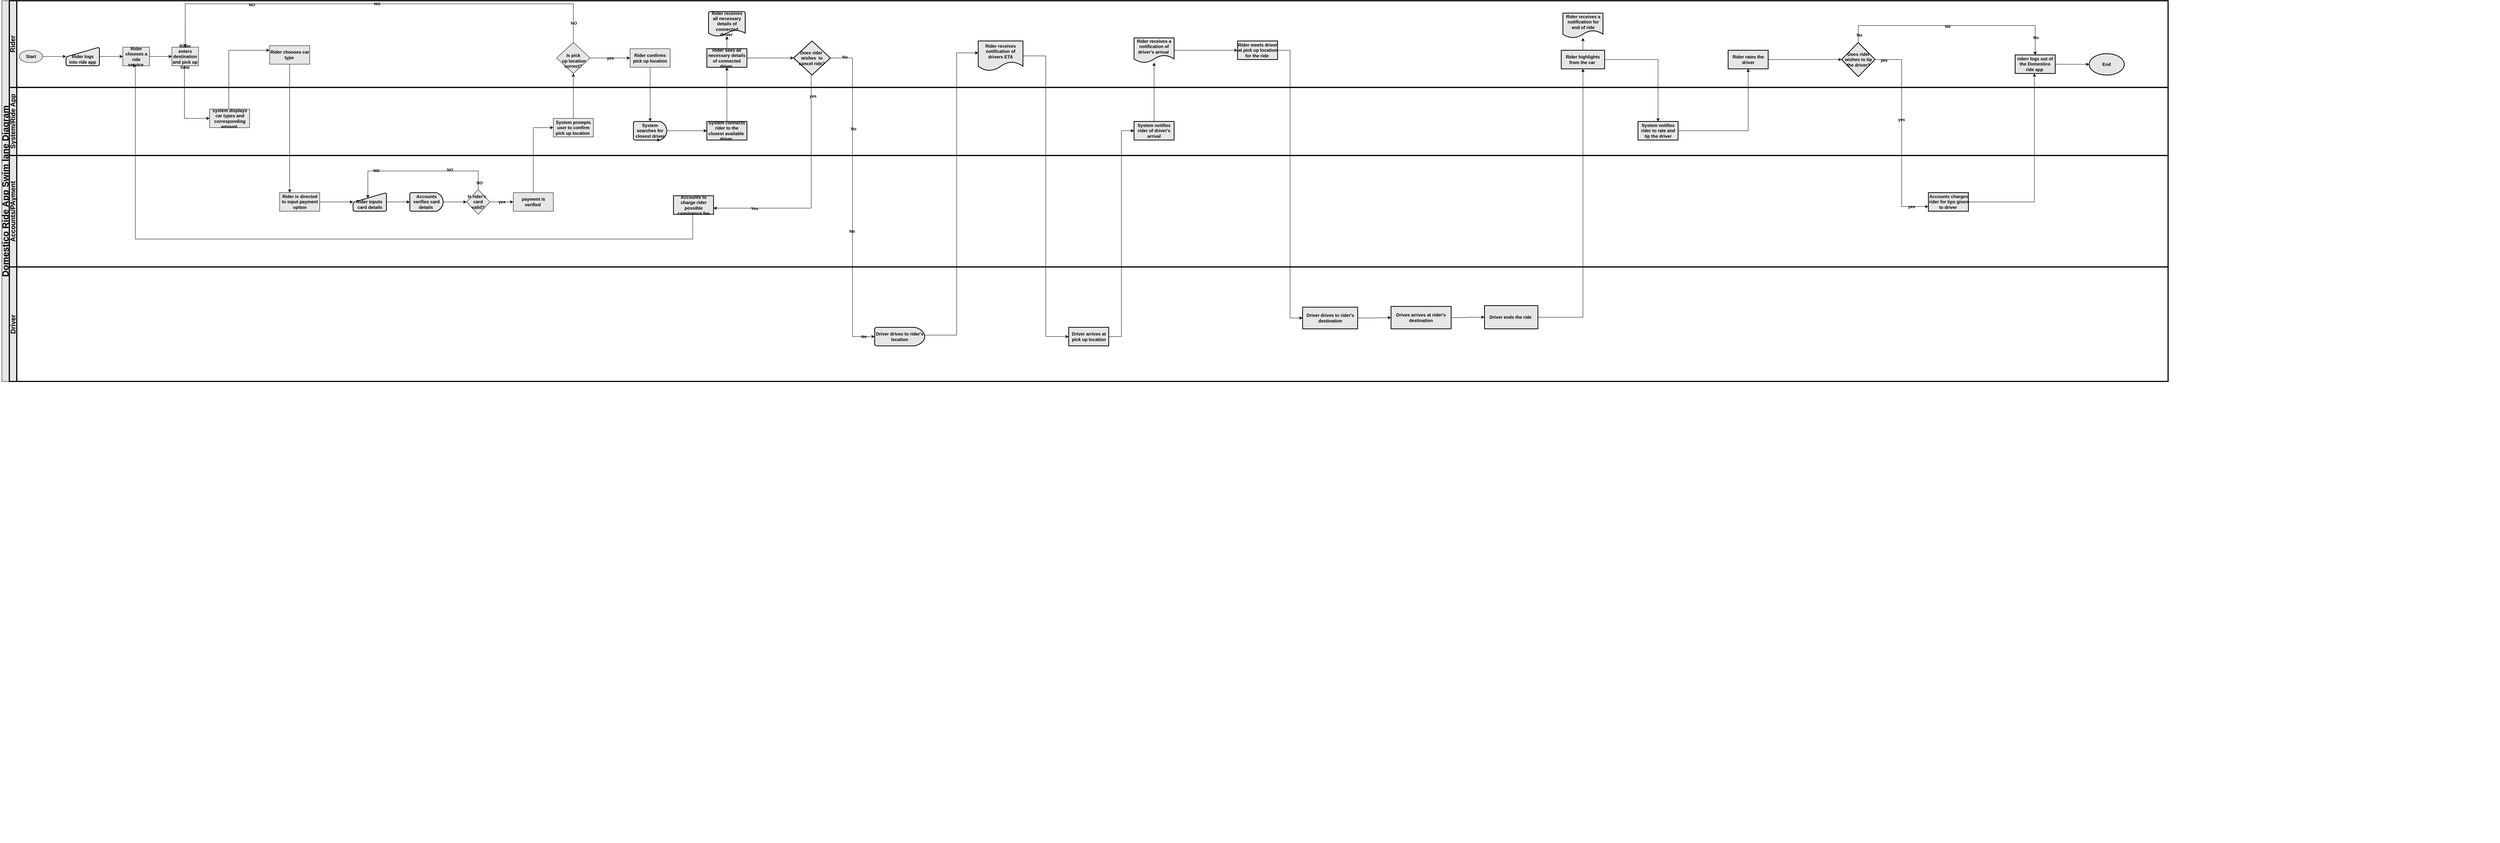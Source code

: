 <mxfile version="24.0.2" type="github">
  <diagram id="prtHgNgQTEPvFCAcTncT" name="Page-1">
    <mxGraphModel dx="1729" dy="818" grid="0" gridSize="10" guides="1" tooltips="1" connect="1" arrows="1" fold="1" page="1" pageScale="1" pageWidth="827" pageHeight="1169" math="0" shadow="0">
      <root>
        <mxCell id="0" />
        <mxCell id="1" parent="0" />
        <mxCell id="6m56osaJ4_20gBMwAn0N-262" value="" style="group" vertex="1" connectable="0" parent="1">
          <mxGeometry x="395" y="709" width="6705" height="2261" as="geometry" />
        </mxCell>
        <mxCell id="dNxyNK7c78bLwvsdeMH5-19" value="&lt;font style=&quot;font-size: 24px;&quot;&gt;Domestico Ride App Swim lane Diagram&lt;/font&gt;" style="swimlane;html=1;childLayout=stackLayout;resizeParent=1;resizeParentMax=0;horizontal=0;startSize=20;horizontalStack=0;points=[[0,0,0,0,0],[0,0.25,0,0,0],[0,0.5,0,0,0],[0,0.75,0,0,0],[0,1,0,0,0],[0.25,0,0,0,0],[0.25,1,0,0,0],[0.5,0,0,0,0],[0.5,1,0,0,0],[0.75,0,0,0,0],[0.75,1,0,0,0],[1,0,0,0,0],[1,0.25,0,0,0],[1,0.5,0,0,0],[1,0.75,0,0,0],[1,1,0,0,0]];fontStyle=1;strokeColor=#000000;fillColor=#E6E6E6;labelBorderColor=none;labelBackgroundColor=none;whiteSpace=wrap;" parent="6m56osaJ4_20gBMwAn0N-262" vertex="1">
          <mxGeometry width="5815" height="1022.438" as="geometry">
            <mxRectangle x="120" y="120" width="40" height="170" as="alternateBounds" />
          </mxGeometry>
        </mxCell>
        <mxCell id="dNxyNK7c78bLwvsdeMH5-20" value="&lt;font style=&quot;font-size: 18px;&quot;&gt;Rider&lt;/font&gt;" style="swimlane;html=1;startSize=20;horizontal=0;fontStyle=1;strokeColor=#000000;fillColor=#E6E6E6;labelBorderColor=none;labelBackgroundColor=none;whiteSpace=wrap;strokeWidth=3;" parent="dNxyNK7c78bLwvsdeMH5-19" vertex="1">
          <mxGeometry x="20" width="5795" height="232.75" as="geometry" />
        </mxCell>
        <mxCell id="6m56osaJ4_20gBMwAn0N-225" value="" style="edgeStyle=orthogonalEdgeStyle;rounded=0;orthogonalLoop=1;jettySize=auto;html=1;fontStyle=1;strokeColor=#000000;fillColor=#E6E6E6;labelBorderColor=none;labelBackgroundColor=none;" edge="1" parent="dNxyNK7c78bLwvsdeMH5-20" source="dNxyNK7c78bLwvsdeMH5-23" target="6m56osaJ4_20gBMwAn0N-48">
          <mxGeometry relative="1" as="geometry" />
        </mxCell>
        <mxCell id="dNxyNK7c78bLwvsdeMH5-23" value="Start" style="ellipse;html=1;fontStyle=1;strokeColor=#000000;fillColor=#E6E6E6;labelBorderColor=none;labelBackgroundColor=none;whiteSpace=wrap;" parent="dNxyNK7c78bLwvsdeMH5-20" vertex="1">
          <mxGeometry x="26.878" y="133" width="62.715" height="33.25" as="geometry" />
        </mxCell>
        <mxCell id="6m56osaJ4_20gBMwAn0N-226" value="" style="edgeStyle=orthogonalEdgeStyle;rounded=0;orthogonalLoop=1;jettySize=auto;html=1;fontStyle=1;strokeColor=#000000;fillColor=#E6E6E6;labelBorderColor=none;labelBackgroundColor=none;" edge="1" parent="dNxyNK7c78bLwvsdeMH5-20" source="6m56osaJ4_20gBMwAn0N-48" target="6m56osaJ4_20gBMwAn0N-56">
          <mxGeometry relative="1" as="geometry" />
        </mxCell>
        <mxCell id="6m56osaJ4_20gBMwAn0N-48" value="&lt;div&gt;&lt;br&gt;&lt;/div&gt;Rider&lt;span style=&quot;&quot;&gt;&amp;nbsp;&lt;/span&gt;&lt;span style=&quot;&quot;&gt;logs&lt;/span&gt;&lt;div&gt;&lt;div&gt;&lt;div&gt;into ride app&lt;/div&gt;&lt;/div&gt;&lt;/div&gt;" style="html=1;strokeWidth=2;shape=manualInput;rounded=1;size=26;arcSize=11;fontStyle=1;strokeColor=#000000;fillColor=#E6E6E6;labelBorderColor=none;labelBackgroundColor=none;whiteSpace=wrap;" vertex="1" parent="dNxyNK7c78bLwvsdeMH5-20">
          <mxGeometry x="152.307" y="124.688" width="89.592" height="49.875" as="geometry" />
        </mxCell>
        <mxCell id="6m56osaJ4_20gBMwAn0N-58" value="" style="edgeStyle=orthogonalEdgeStyle;rounded=0;orthogonalLoop=1;jettySize=auto;html=1;fontStyle=1;strokeColor=#000000;fillColor=#E6E6E6;labelBorderColor=none;labelBackgroundColor=none;" edge="1" parent="dNxyNK7c78bLwvsdeMH5-20" source="6m56osaJ4_20gBMwAn0N-56" target="6m56osaJ4_20gBMwAn0N-57">
          <mxGeometry relative="1" as="geometry" />
        </mxCell>
        <mxCell id="6m56osaJ4_20gBMwAn0N-56" value="Rider chooses a ride service&amp;nbsp;" style="rounded=0;html=1;fontStyle=1;strokeColor=#000000;fillColor=#E6E6E6;labelBorderColor=none;labelBackgroundColor=none;whiteSpace=wrap;" vertex="1" parent="dNxyNK7c78bLwvsdeMH5-20">
          <mxGeometry x="304.613" y="124.688" width="71.674" height="49.875" as="geometry" />
        </mxCell>
        <mxCell id="6m56osaJ4_20gBMwAn0N-57" value="Rider enters destination and pick up time" style="rounded=0;html=1;fontStyle=1;strokeColor=#000000;fillColor=#E6E6E6;labelBorderColor=none;labelBackgroundColor=none;whiteSpace=wrap;" vertex="1" parent="dNxyNK7c78bLwvsdeMH5-20">
          <mxGeometry x="436.314" y="124.688" width="71.674" height="49.875" as="geometry" />
        </mxCell>
        <mxCell id="6m56osaJ4_20gBMwAn0N-64" value="Rider chooses car type&amp;nbsp;" style="html=1;rounded=0;fontStyle=1;strokeColor=#000000;fillColor=#E6E6E6;labelBorderColor=none;labelBackgroundColor=none;whiteSpace=wrap;" vertex="1" parent="dNxyNK7c78bLwvsdeMH5-20">
          <mxGeometry x="698.819" y="120.531" width="107.511" height="49.875" as="geometry" />
        </mxCell>
        <mxCell id="6m56osaJ4_20gBMwAn0N-92" value="Rider confirms pick up location" style="html=1;rounded=0;fontStyle=1;strokeColor=#000000;fillColor=#E6E6E6;labelBorderColor=none;labelBackgroundColor=none;whiteSpace=wrap;" vertex="1" parent="dNxyNK7c78bLwvsdeMH5-20">
          <mxGeometry x="1666.414" y="128.844" width="107.511" height="49.875" as="geometry" />
        </mxCell>
        <mxCell id="6m56osaJ4_20gBMwAn0N-90" value="&lt;div&gt;&lt;br&gt;&lt;/div&gt;Is pick&lt;div&gt;&amp;nbsp;up location correct?&lt;/div&gt;" style="rhombus;html=1;rounded=0;fontStyle=1;strokeColor=#000000;fillColor=#E6E6E6;labelBorderColor=none;labelBackgroundColor=none;whiteSpace=wrap;" vertex="1" parent="dNxyNK7c78bLwvsdeMH5-20">
          <mxGeometry x="1469.311" y="112.219" width="89.592" height="83.125" as="geometry" />
        </mxCell>
        <mxCell id="6m56osaJ4_20gBMwAn0N-94" value="NO" style="edgeStyle=orthogonalEdgeStyle;rounded=0;orthogonalLoop=1;jettySize=auto;html=1;entryX=0.5;entryY=0;entryDx=0;entryDy=0;fontStyle=1;strokeColor=#000000;fillColor=#E6E6E6;labelBorderColor=none;labelBackgroundColor=none;" edge="1" parent="dNxyNK7c78bLwvsdeMH5-20" source="6m56osaJ4_20gBMwAn0N-90" target="6m56osaJ4_20gBMwAn0N-57">
          <mxGeometry relative="1" as="geometry">
            <Array as="points">
              <mxPoint x="1442.434" y="8.312" />
              <mxPoint x="439.002" y="8.312" />
            </Array>
          </mxGeometry>
        </mxCell>
        <mxCell id="6m56osaJ4_20gBMwAn0N-95" value="NO" style="edgeLabel;html=1;align=center;verticalAlign=middle;resizable=0;points=[];fontStyle=1;strokeColor=#000000;fillColor=#E6E6E6;labelBorderColor=none;labelBackgroundColor=none;" vertex="1" connectable="0" parent="6m56osaJ4_20gBMwAn0N-94">
          <mxGeometry x="0.531" y="2" relative="1" as="geometry">
            <mxPoint x="-1" as="offset" />
          </mxGeometry>
        </mxCell>
        <mxCell id="6m56osaJ4_20gBMwAn0N-96" value="NO" style="edgeLabel;html=1;align=center;verticalAlign=middle;resizable=0;points=[];fontStyle=1;strokeColor=#000000;fillColor=#E6E6E6;labelBorderColor=none;labelBackgroundColor=none;" vertex="1" connectable="0" parent="6m56osaJ4_20gBMwAn0N-94">
          <mxGeometry x="-0.916" y="-1" relative="1" as="geometry">
            <mxPoint y="1" as="offset" />
          </mxGeometry>
        </mxCell>
        <mxCell id="6m56osaJ4_20gBMwAn0N-93" value="yes" style="edgeStyle=orthogonalEdgeStyle;rounded=0;orthogonalLoop=1;jettySize=auto;html=1;fontStyle=1;strokeColor=#000000;fillColor=#E6E6E6;labelBorderColor=none;labelBackgroundColor=none;" edge="1" parent="dNxyNK7c78bLwvsdeMH5-20" source="6m56osaJ4_20gBMwAn0N-90" target="6m56osaJ4_20gBMwAn0N-92">
          <mxGeometry relative="1" as="geometry" />
        </mxCell>
        <mxCell id="6m56osaJ4_20gBMwAn0N-149" value="" style="edgeStyle=orthogonalEdgeStyle;rounded=0;orthogonalLoop=1;jettySize=auto;html=1;fontStyle=1;strokeColor=#000000;fillColor=#E6E6E6;labelBorderColor=none;labelBackgroundColor=none;" edge="1" parent="dNxyNK7c78bLwvsdeMH5-20" source="6m56osaJ4_20gBMwAn0N-104" target="6m56osaJ4_20gBMwAn0N-148">
          <mxGeometry relative="1" as="geometry" />
        </mxCell>
        <mxCell id="6m56osaJ4_20gBMwAn0N-104" value="Rider sees all necessary details of connected driver&amp;nbsp;" style="html=1;strokeWidth=2;fontStyle=1;strokeColor=#000000;fillColor=#E6E6E6;labelBorderColor=none;labelBackgroundColor=none;whiteSpace=wrap;" vertex="1" parent="dNxyNK7c78bLwvsdeMH5-20">
          <mxGeometry x="1872.476" y="128.844" width="107.511" height="49.875" as="geometry" />
        </mxCell>
        <mxCell id="6m56osaJ4_20gBMwAn0N-143" value="" style="edgeStyle=orthogonalEdgeStyle;rounded=0;orthogonalLoop=1;jettySize=auto;html=1;fontStyle=1;strokeColor=#000000;fillColor=#E6E6E6;labelBorderColor=none;labelBackgroundColor=none;" edge="1" parent="dNxyNK7c78bLwvsdeMH5-20" source="6m56osaJ4_20gBMwAn0N-140" target="6m56osaJ4_20gBMwAn0N-142">
          <mxGeometry relative="1" as="geometry" />
        </mxCell>
        <mxCell id="6m56osaJ4_20gBMwAn0N-140" value="Rider receives a notification of driver&#39;s arrival&amp;nbsp;" style="shape=document;html=1;boundedLbl=1;strokeWidth=2;fontStyle=1;strokeColor=#000000;fillColor=#E6E6E6;labelBorderColor=none;labelBackgroundColor=none;whiteSpace=wrap;" vertex="1" parent="dNxyNK7c78bLwvsdeMH5-20">
          <mxGeometry x="3019.255" y="99.75" width="107.511" height="66.5" as="geometry" />
        </mxCell>
        <mxCell id="6m56osaJ4_20gBMwAn0N-142" value="Rider meets driver at pick up location for the ride&amp;nbsp;" style="html=1;strokeWidth=2;fontStyle=1;strokeColor=#000000;fillColor=#E6E6E6;labelBorderColor=none;labelBackgroundColor=none;whiteSpace=wrap;" vertex="1" parent="dNxyNK7c78bLwvsdeMH5-20">
          <mxGeometry x="3296.991" y="108.062" width="107.511" height="49.875" as="geometry" />
        </mxCell>
        <mxCell id="6m56osaJ4_20gBMwAn0N-148" value="Does rider&amp;nbsp;&lt;div&gt;wishes&amp;nbsp; to cancel ride?&lt;/div&gt;" style="rhombus;html=1;strokeWidth=2;fontStyle=1;strokeColor=#000000;fillColor=#E6E6E6;labelBorderColor=none;labelBackgroundColor=none;whiteSpace=wrap;" vertex="1" parent="dNxyNK7c78bLwvsdeMH5-20">
          <mxGeometry x="2105.415" y="108.062" width="98.551" height="91.438" as="geometry" />
        </mxCell>
        <mxCell id="6m56osaJ4_20gBMwAn0N-175" value="Rider highlights from the car&amp;nbsp;" style="html=1;strokeWidth=2;fontStyle=1;strokeColor=#000000;fillColor=#E6E6E6;labelBorderColor=none;labelBackgroundColor=none;whiteSpace=wrap;" vertex="1" parent="dNxyNK7c78bLwvsdeMH5-20">
          <mxGeometry x="4166.035" y="133" width="116.47" height="49.875" as="geometry" />
        </mxCell>
        <mxCell id="6m56osaJ4_20gBMwAn0N-186" value="" style="edgeStyle=orthogonalEdgeStyle;rounded=0;orthogonalLoop=1;jettySize=auto;html=1;fontStyle=1;strokeColor=#000000;fillColor=#E6E6E6;labelBorderColor=none;labelBackgroundColor=none;" edge="1" parent="dNxyNK7c78bLwvsdeMH5-20" source="6m56osaJ4_20gBMwAn0N-183" target="6m56osaJ4_20gBMwAn0N-185">
          <mxGeometry relative="1" as="geometry" />
        </mxCell>
        <mxCell id="6m56osaJ4_20gBMwAn0N-183" value="riderr logs out of the Domestico ride app&amp;nbsp;" style="html=1;strokeWidth=2;fontStyle=1;strokeColor=#000000;fillColor=#E6E6E6;labelBorderColor=none;labelBackgroundColor=none;whiteSpace=wrap;" vertex="1" parent="dNxyNK7c78bLwvsdeMH5-20">
          <mxGeometry x="5384.488" y="145.469" width="107.511" height="49.875" as="geometry" />
        </mxCell>
        <mxCell id="6m56osaJ4_20gBMwAn0N-185" value="End" style="ellipse;html=1;strokeWidth=2;fontStyle=1;strokeColor=#000000;fillColor=#E6E6E6;labelBorderColor=none;labelBackgroundColor=none;whiteSpace=wrap;" vertex="1" parent="dNxyNK7c78bLwvsdeMH5-20">
          <mxGeometry x="5583.23" y="142.14" width="94.243" height="57.36" as="geometry" />
        </mxCell>
        <mxCell id="6m56osaJ4_20gBMwAn0N-258" style="edgeStyle=orthogonalEdgeStyle;rounded=0;orthogonalLoop=1;jettySize=auto;html=1;entryX=0.5;entryY=0;entryDx=0;entryDy=0;fontStyle=1;strokeColor=#000000;fillColor=#E6E6E6;labelBorderColor=none;labelBackgroundColor=none;" edge="1" parent="dNxyNK7c78bLwvsdeMH5-20" source="6m56osaJ4_20gBMwAn0N-206" target="6m56osaJ4_20gBMwAn0N-183">
          <mxGeometry relative="1" as="geometry">
            <Array as="points">
              <mxPoint x="4963.405" y="66.5" />
              <mxPoint x="5438.243" y="66.5" />
            </Array>
          </mxGeometry>
        </mxCell>
        <mxCell id="6m56osaJ4_20gBMwAn0N-259" value="No" style="edgeLabel;html=1;align=center;verticalAlign=middle;resizable=0;points=[];fontStyle=1;strokeColor=#000000;fillColor=#E6E6E6;labelBorderColor=none;labelBackgroundColor=none;" vertex="1" connectable="0" parent="6m56osaJ4_20gBMwAn0N-258">
          <mxGeometry x="-0.048" y="-2" relative="1" as="geometry">
            <mxPoint as="offset" />
          </mxGeometry>
        </mxCell>
        <mxCell id="6m56osaJ4_20gBMwAn0N-260" value="No" style="edgeLabel;html=1;align=center;verticalAlign=middle;resizable=0;points=[];fontStyle=1;strokeColor=#000000;fillColor=#E6E6E6;labelBorderColor=none;labelBackgroundColor=none;" vertex="1" connectable="0" parent="6m56osaJ4_20gBMwAn0N-258">
          <mxGeometry x="-0.931" y="-2" relative="1" as="geometry">
            <mxPoint as="offset" />
          </mxGeometry>
        </mxCell>
        <mxCell id="6m56osaJ4_20gBMwAn0N-261" value="No" style="edgeLabel;html=1;align=center;verticalAlign=middle;resizable=0;points=[];fontStyle=1;strokeColor=#000000;fillColor=#E6E6E6;labelBorderColor=none;labelBackgroundColor=none;" vertex="1" connectable="0" parent="6m56osaJ4_20gBMwAn0N-258">
          <mxGeometry x="0.843" y="2" relative="1" as="geometry">
            <mxPoint as="offset" />
          </mxGeometry>
        </mxCell>
        <mxCell id="6m56osaJ4_20gBMwAn0N-206" value="Does rider&lt;div&gt;wishes to tip the driver?&lt;/div&gt;" style="rhombus;html=1;strokeWidth=2;fontStyle=1;strokeColor=#000000;fillColor=#E6E6E6;labelBorderColor=none;labelBackgroundColor=none;whiteSpace=wrap;" vertex="1" parent="dNxyNK7c78bLwvsdeMH5-20">
          <mxGeometry x="4918.609" y="112.219" width="89.592" height="91.438" as="geometry" />
        </mxCell>
        <mxCell id="6m56osaJ4_20gBMwAn0N-223" style="edgeStyle=orthogonalEdgeStyle;rounded=0;orthogonalLoop=1;jettySize=auto;html=1;exitX=1;exitY=0.5;exitDx=0;exitDy=0;entryX=0;entryY=0.5;entryDx=0;entryDy=0;fontStyle=1;strokeColor=#000000;fillColor=#E6E6E6;labelBorderColor=none;labelBackgroundColor=none;" edge="1" parent="dNxyNK7c78bLwvsdeMH5-20" source="6m56osaJ4_20gBMwAn0N-221" target="6m56osaJ4_20gBMwAn0N-206">
          <mxGeometry relative="1" as="geometry" />
        </mxCell>
        <mxCell id="6m56osaJ4_20gBMwAn0N-221" value="Rider rates the driver" style="html=1;strokeWidth=2;fontStyle=1;strokeColor=#000000;fillColor=#E6E6E6;labelBorderColor=none;labelBackgroundColor=none;whiteSpace=wrap;" vertex="1" parent="dNxyNK7c78bLwvsdeMH5-20">
          <mxGeometry x="4613.996" y="133" width="107.511" height="49.875" as="geometry" />
        </mxCell>
        <mxCell id="6m56osaJ4_20gBMwAn0N-101" value="Rider receives all necessary details of connected driver&amp;nbsp;" style="strokeWidth=2;html=1;shape=mxgraph.flowchart.document2;size=0.25;fontStyle=1;strokeColor=#000000;fillColor=#E6E6E6;labelBorderColor=none;labelBackgroundColor=none;whiteSpace=wrap;" vertex="1" parent="dNxyNK7c78bLwvsdeMH5-20">
          <mxGeometry x="1876.955" y="29.003" width="98.551" height="66.5" as="geometry" />
        </mxCell>
        <mxCell id="6m56osaJ4_20gBMwAn0N-106" value="" style="edgeStyle=orthogonalEdgeStyle;rounded=0;orthogonalLoop=1;jettySize=auto;html=1;fontStyle=1;strokeColor=#000000;fillColor=#E6E6E6;labelBorderColor=none;labelBackgroundColor=none;" edge="1" parent="dNxyNK7c78bLwvsdeMH5-20" source="6m56osaJ4_20gBMwAn0N-104" target="6m56osaJ4_20gBMwAn0N-101">
          <mxGeometry relative="1" as="geometry" />
        </mxCell>
        <mxCell id="6m56osaJ4_20gBMwAn0N-177" value="Rider receives a notification for end of ride" style="shape=document;html=1;boundedLbl=1;strokeWidth=2;fontStyle=1;strokeColor=#000000;fillColor=#E6E6E6;labelBorderColor=none;labelBackgroundColor=none;whiteSpace=wrap;" vertex="1" parent="dNxyNK7c78bLwvsdeMH5-20">
          <mxGeometry x="4170.511" y="33.252" width="107.511" height="66.5" as="geometry" />
        </mxCell>
        <mxCell id="6m56osaJ4_20gBMwAn0N-178" value="" style="edgeStyle=orthogonalEdgeStyle;rounded=0;orthogonalLoop=1;jettySize=auto;html=1;fontStyle=1;strokeColor=#000000;fillColor=#E6E6E6;labelBorderColor=none;labelBackgroundColor=none;" edge="1" parent="dNxyNK7c78bLwvsdeMH5-20" source="6m56osaJ4_20gBMwAn0N-175" target="6m56osaJ4_20gBMwAn0N-177">
          <mxGeometry relative="1" as="geometry" />
        </mxCell>
        <mxCell id="6m56osaJ4_20gBMwAn0N-268" value="Rider receives notification of drivers ETA" style="shape=document;whiteSpace=wrap;html=1;boundedLbl=1;fillColor=#E6E6E6;strokeColor=#000000;strokeWidth=2;fontStyle=1;labelBorderColor=none;labelBackgroundColor=none;" vertex="1" parent="dNxyNK7c78bLwvsdeMH5-20">
          <mxGeometry x="2600.997" y="108.06" width="120" height="80" as="geometry" />
        </mxCell>
        <mxCell id="dNxyNK7c78bLwvsdeMH5-21" value="&lt;font style=&quot;font-size: 18px;&quot;&gt;System/Ride App&lt;/font&gt;" style="swimlane;html=1;startSize=20;horizontal=0;fontStyle=1;strokeColor=#000000;fillColor=#E6E6E6;labelBorderColor=none;labelBackgroundColor=none;whiteSpace=wrap;strokeWidth=3;" parent="dNxyNK7c78bLwvsdeMH5-19" vertex="1">
          <mxGeometry x="20" y="232.75" width="5795" height="182.875" as="geometry" />
        </mxCell>
        <mxCell id="6m56osaJ4_20gBMwAn0N-60" value="system displays car types and corresponding amount&amp;nbsp;" style="html=1;rounded=0;fontStyle=1;strokeColor=#000000;fillColor=#E6E6E6;labelBorderColor=none;labelBackgroundColor=none;whiteSpace=wrap;" vertex="1" parent="dNxyNK7c78bLwvsdeMH5-21">
          <mxGeometry x="537.553" y="58.188" width="107.511" height="49.875" as="geometry" />
        </mxCell>
        <mxCell id="6m56osaJ4_20gBMwAn0N-88" value="System prompts user to confirm pick up location&amp;nbsp;" style="html=1;rounded=0;fontStyle=1;strokeColor=#000000;fillColor=#E6E6E6;labelBorderColor=none;labelBackgroundColor=none;whiteSpace=wrap;" vertex="1" parent="dNxyNK7c78bLwvsdeMH5-21">
          <mxGeometry x="1460.352" y="83.125" width="107.511" height="49.875" as="geometry" />
        </mxCell>
        <mxCell id="6m56osaJ4_20gBMwAn0N-100" value="" style="edgeStyle=orthogonalEdgeStyle;rounded=0;orthogonalLoop=1;jettySize=auto;html=1;fontStyle=1;strokeColor=#000000;fillColor=#E6E6E6;labelBorderColor=none;labelBackgroundColor=none;" edge="1" parent="dNxyNK7c78bLwvsdeMH5-21" source="6m56osaJ4_20gBMwAn0N-97" target="6m56osaJ4_20gBMwAn0N-99">
          <mxGeometry relative="1" as="geometry" />
        </mxCell>
        <mxCell id="6m56osaJ4_20gBMwAn0N-97" value="System searches for closest driver" style="strokeWidth=2;html=1;shape=mxgraph.flowchart.delay;fontStyle=1;strokeColor=#000000;fillColor=#E6E6E6;labelBorderColor=none;labelBackgroundColor=none;whiteSpace=wrap;" vertex="1" parent="dNxyNK7c78bLwvsdeMH5-21">
          <mxGeometry x="1675.373" y="91.438" width="89.592" height="49.875" as="geometry" />
        </mxCell>
        <mxCell id="6m56osaJ4_20gBMwAn0N-99" value="System connects rider to the closest available&amp;nbsp; driver&amp;nbsp;" style="html=1;strokeWidth=2;fontStyle=1;strokeColor=#000000;fillColor=#E6E6E6;labelBorderColor=none;labelBackgroundColor=none;whiteSpace=wrap;" vertex="1" parent="dNxyNK7c78bLwvsdeMH5-21">
          <mxGeometry x="1872.476" y="91.438" width="107.511" height="49.875" as="geometry" />
        </mxCell>
        <mxCell id="6m56osaJ4_20gBMwAn0N-138" value="System notifies rider of driver&#39;s arrival" style="html=1;strokeWidth=2;fontStyle=1;strokeColor=#000000;fillColor=#E6E6E6;labelBorderColor=none;labelBackgroundColor=none;whiteSpace=wrap;" vertex="1" parent="dNxyNK7c78bLwvsdeMH5-21">
          <mxGeometry x="3019.255" y="91.438" width="107.511" height="49.875" as="geometry" />
        </mxCell>
        <mxCell id="6m56osaJ4_20gBMwAn0N-153" style="edgeStyle=orthogonalEdgeStyle;rounded=0;orthogonalLoop=1;jettySize=auto;html=1;exitX=0.5;exitY=1;exitDx=0;exitDy=0;exitPerimeter=0;entryX=0.81;entryY=1;entryDx=0;entryDy=0;entryPerimeter=0;fontStyle=1;strokeColor=#000000;fillColor=#E6E6E6;labelBorderColor=none;labelBackgroundColor=none;" edge="1" parent="dNxyNK7c78bLwvsdeMH5-21" source="6m56osaJ4_20gBMwAn0N-97" target="6m56osaJ4_20gBMwAn0N-97">
          <mxGeometry relative="1" as="geometry" />
        </mxCell>
        <mxCell id="6m56osaJ4_20gBMwAn0N-179" value="System notifies rider to rate and tip the driver" style="html=1;strokeWidth=2;fontStyle=1;strokeColor=#000000;fillColor=#E6E6E6;labelBorderColor=none;labelBackgroundColor=none;whiteSpace=wrap;" vertex="1" parent="dNxyNK7c78bLwvsdeMH5-21">
          <mxGeometry x="4372.097" y="91.438" width="107.511" height="49.875" as="geometry" />
        </mxCell>
        <mxCell id="dNxyNK7c78bLwvsdeMH5-22" value="&lt;font style=&quot;font-size: 18px;&quot;&gt;Accounts/PAyment&lt;/font&gt;" style="swimlane;html=1;startSize=20;horizontal=0;fontStyle=1;strokeColor=#000000;fillColor=#E6E6E6;labelBorderColor=none;labelBackgroundColor=none;whiteSpace=wrap;strokeWidth=3;perimeterSpacing=0;swimlaneFillColor=none;" parent="dNxyNK7c78bLwvsdeMH5-19" vertex="1">
          <mxGeometry x="20" y="415.625" width="5795" height="299.25" as="geometry" />
        </mxCell>
        <mxCell id="6m56osaJ4_20gBMwAn0N-79" value="" style="edgeStyle=orthogonalEdgeStyle;rounded=0;orthogonalLoop=1;jettySize=auto;html=1;fontStyle=1;strokeColor=#000000;fillColor=#E6E6E6;labelBorderColor=none;labelBackgroundColor=none;" edge="1" parent="dNxyNK7c78bLwvsdeMH5-22" source="6m56osaJ4_20gBMwAn0N-68" target="6m56osaJ4_20gBMwAn0N-78">
          <mxGeometry relative="1" as="geometry" />
        </mxCell>
        <mxCell id="6m56osaJ4_20gBMwAn0N-68" value="Rider is directed to input payment option" style="html=1;rounded=0;fontStyle=1;strokeColor=#000000;fillColor=#E6E6E6;labelBorderColor=none;labelBackgroundColor=none;whiteSpace=wrap;" vertex="1" parent="dNxyNK7c78bLwvsdeMH5-22">
          <mxGeometry x="725.696" y="99.75" width="107.511" height="49.875" as="geometry" />
        </mxCell>
        <mxCell id="6m56osaJ4_20gBMwAn0N-76" value="yes" style="edgeStyle=orthogonalEdgeStyle;rounded=0;orthogonalLoop=1;jettySize=auto;html=1;fontStyle=1;strokeColor=#000000;fillColor=#E6E6E6;labelBorderColor=none;labelBackgroundColor=none;" edge="1" parent="dNxyNK7c78bLwvsdeMH5-22" source="6m56osaJ4_20gBMwAn0N-73" target="6m56osaJ4_20gBMwAn0N-75">
          <mxGeometry relative="1" as="geometry" />
        </mxCell>
        <mxCell id="6m56osaJ4_20gBMwAn0N-73" value="Is rider&#39;s&amp;nbsp;&amp;nbsp;&lt;div&gt;card valid?&lt;/div&gt;" style="rhombus;html=1;rounded=0;fontStyle=1;strokeColor=#000000;fillColor=#E6E6E6;labelBorderColor=none;labelBackgroundColor=none;whiteSpace=wrap;" vertex="1" parent="dNxyNK7c78bLwvsdeMH5-22">
          <mxGeometry x="1227.412" y="91.438" width="62.715" height="66.5" as="geometry" />
        </mxCell>
        <mxCell id="6m56osaJ4_20gBMwAn0N-75" value="payment is verified&amp;nbsp;" style="html=1;rounded=0;fontStyle=1;strokeColor=#000000;fillColor=#E6E6E6;labelBorderColor=none;labelBackgroundColor=none;whiteSpace=wrap;" vertex="1" parent="dNxyNK7c78bLwvsdeMH5-22">
          <mxGeometry x="1352.841" y="99.75" width="107.511" height="49.875" as="geometry" />
        </mxCell>
        <mxCell id="6m56osaJ4_20gBMwAn0N-84" value="" style="edgeStyle=orthogonalEdgeStyle;rounded=0;orthogonalLoop=1;jettySize=auto;html=1;fontStyle=1;strokeColor=#000000;fillColor=#E6E6E6;labelBorderColor=none;labelBackgroundColor=none;" edge="1" parent="dNxyNK7c78bLwvsdeMH5-22" source="6m56osaJ4_20gBMwAn0N-78" target="6m56osaJ4_20gBMwAn0N-77">
          <mxGeometry relative="1" as="geometry" />
        </mxCell>
        <mxCell id="6m56osaJ4_20gBMwAn0N-78" value="&lt;div&gt;&lt;br&gt;&lt;/div&gt;Rider&amp;nbsp;&lt;span style=&quot;&quot;&gt;i&lt;/span&gt;&lt;span style=&quot;&quot;&gt;nputs&amp;nbsp;&lt;/span&gt;&lt;div&gt;&lt;span style=&quot;&quot;&gt;card&amp;nbsp;&lt;/span&gt;&lt;span style=&quot;&quot;&gt;details&lt;/span&gt;&lt;/div&gt;" style="html=1;strokeWidth=2;shape=manualInput;rounded=1;size=26;arcSize=11;fontStyle=1;strokeColor=#000000;fillColor=#E6E6E6;labelBorderColor=none;labelBackgroundColor=none;whiteSpace=wrap;" vertex="1" parent="dNxyNK7c78bLwvsdeMH5-22">
          <mxGeometry x="922.799" y="99.75" width="89.592" height="49.875" as="geometry" />
        </mxCell>
        <mxCell id="6m56osaJ4_20gBMwAn0N-86" value="" style="edgeStyle=orthogonalEdgeStyle;rounded=0;orthogonalLoop=1;jettySize=auto;html=1;fontStyle=1;strokeColor=#000000;fillColor=#E6E6E6;labelBorderColor=none;labelBackgroundColor=none;" edge="1" parent="dNxyNK7c78bLwvsdeMH5-22" source="6m56osaJ4_20gBMwAn0N-77" target="6m56osaJ4_20gBMwAn0N-73">
          <mxGeometry relative="1" as="geometry" />
        </mxCell>
        <mxCell id="6m56osaJ4_20gBMwAn0N-77" value="Accounts verifies card details&amp;nbsp;" style="strokeWidth=2;html=1;shape=mxgraph.flowchart.delay;fontStyle=1;strokeColor=#000000;fillColor=#E6E6E6;labelBorderColor=none;labelBackgroundColor=none;whiteSpace=wrap;" vertex="1" parent="dNxyNK7c78bLwvsdeMH5-22">
          <mxGeometry x="1075.106" y="99.75" width="89.592" height="49.875" as="geometry" />
        </mxCell>
        <mxCell id="6m56osaJ4_20gBMwAn0N-155" value="Accounts to charge rider possible convivence fee" style="html=1;strokeWidth=2;fontStyle=1;strokeColor=#000000;fillColor=#E6E6E6;labelBorderColor=none;labelBackgroundColor=none;whiteSpace=wrap;" vertex="1" parent="dNxyNK7c78bLwvsdeMH5-22">
          <mxGeometry x="1782.884" y="108.062" width="107.511" height="49.875" as="geometry" />
        </mxCell>
        <mxCell id="6m56osaJ4_20gBMwAn0N-181" value="Accounts charges rider for tips given to driver&amp;nbsp;" style="html=1;strokeWidth=2;fontStyle=1;strokeColor=#000000;fillColor=#E6E6E6;labelBorderColor=none;labelBackgroundColor=none;whiteSpace=wrap;" vertex="1" parent="dNxyNK7c78bLwvsdeMH5-22">
          <mxGeometry x="5151.548" y="99.75" width="107.511" height="49.875" as="geometry" />
        </mxCell>
        <mxCell id="6m56osaJ4_20gBMwAn0N-227" style="edgeStyle=orthogonalEdgeStyle;rounded=0;orthogonalLoop=1;jettySize=auto;html=1;entryX=0.443;entryY=0.298;entryDx=0;entryDy=0;entryPerimeter=0;fontStyle=1;strokeColor=#000000;fillColor=#E6E6E6;labelBorderColor=none;labelBackgroundColor=none;" edge="1" parent="dNxyNK7c78bLwvsdeMH5-22" source="6m56osaJ4_20gBMwAn0N-73" target="6m56osaJ4_20gBMwAn0N-78">
          <mxGeometry relative="1" as="geometry">
            <Array as="points">
              <mxPoint x="1124.381" y="41.562" />
              <mxPoint x="863.668" y="41.562" />
            </Array>
          </mxGeometry>
        </mxCell>
        <mxCell id="6m56osaJ4_20gBMwAn0N-229" value="NO" style="edgeLabel;html=1;align=center;verticalAlign=middle;resizable=0;points=[];fontStyle=1;strokeColor=#000000;fillColor=#E6E6E6;labelBorderColor=none;labelBackgroundColor=none;" vertex="1" connectable="0" parent="6m56osaJ4_20gBMwAn0N-227">
          <mxGeometry x="0.542" y="-1" relative="1" as="geometry">
            <mxPoint x="-1" as="offset" />
          </mxGeometry>
        </mxCell>
        <mxCell id="6m56osaJ4_20gBMwAn0N-230" value="NO" style="edgeLabel;html=1;align=center;verticalAlign=middle;resizable=0;points=[];fontStyle=1;strokeColor=#000000;fillColor=#E6E6E6;labelBorderColor=none;labelBackgroundColor=none;" vertex="1" connectable="0" parent="6m56osaJ4_20gBMwAn0N-227">
          <mxGeometry x="-0.404" y="-3" relative="1" as="geometry">
            <mxPoint x="-1" as="offset" />
          </mxGeometry>
        </mxCell>
        <mxCell id="6m56osaJ4_20gBMwAn0N-231" value="NO" style="edgeLabel;html=1;align=center;verticalAlign=middle;resizable=0;points=[];fontStyle=1;strokeColor=#000000;fillColor=#E6E6E6;labelBorderColor=none;labelBackgroundColor=none;" vertex="1" connectable="0" parent="6m56osaJ4_20gBMwAn0N-227">
          <mxGeometry x="-0.908" y="-3" relative="1" as="geometry">
            <mxPoint y="1" as="offset" />
          </mxGeometry>
        </mxCell>
        <mxCell id="6m56osaJ4_20gBMwAn0N-61" value="" style="edgeStyle=orthogonalEdgeStyle;rounded=0;orthogonalLoop=1;jettySize=auto;html=1;fontStyle=1;strokeColor=#000000;fillColor=#E6E6E6;labelBorderColor=none;labelBackgroundColor=none;" edge="1" parent="dNxyNK7c78bLwvsdeMH5-19" source="6m56osaJ4_20gBMwAn0N-57" target="6m56osaJ4_20gBMwAn0N-60">
          <mxGeometry relative="1" as="geometry">
            <Array as="points">
              <mxPoint x="490.069" y="315.875" />
            </Array>
          </mxGeometry>
        </mxCell>
        <mxCell id="6m56osaJ4_20gBMwAn0N-91" value="" style="edgeStyle=orthogonalEdgeStyle;rounded=0;orthogonalLoop=1;jettySize=auto;html=1;fontStyle=1;strokeColor=#000000;fillColor=#E6E6E6;labelBorderColor=none;labelBackgroundColor=none;" edge="1" parent="dNxyNK7c78bLwvsdeMH5-19" source="6m56osaJ4_20gBMwAn0N-88" target="6m56osaJ4_20gBMwAn0N-90">
          <mxGeometry relative="1" as="geometry" />
        </mxCell>
        <mxCell id="6m56osaJ4_20gBMwAn0N-98" value="" style="edgeStyle=orthogonalEdgeStyle;rounded=0;orthogonalLoop=1;jettySize=auto;html=1;fontStyle=1;strokeColor=#000000;fillColor=#E6E6E6;labelBorderColor=none;labelBackgroundColor=none;" edge="1" parent="dNxyNK7c78bLwvsdeMH5-19" source="6m56osaJ4_20gBMwAn0N-92" target="6m56osaJ4_20gBMwAn0N-97">
          <mxGeometry relative="1" as="geometry" />
        </mxCell>
        <mxCell id="6m56osaJ4_20gBMwAn0N-105" value="" style="edgeStyle=orthogonalEdgeStyle;rounded=0;orthogonalLoop=1;jettySize=auto;html=1;fontStyle=1;strokeColor=#000000;fillColor=#E6E6E6;labelBorderColor=none;labelBackgroundColor=none;" edge="1" parent="dNxyNK7c78bLwvsdeMH5-19" source="6m56osaJ4_20gBMwAn0N-99" target="6m56osaJ4_20gBMwAn0N-104">
          <mxGeometry relative="1" as="geometry" />
        </mxCell>
        <mxCell id="6m56osaJ4_20gBMwAn0N-141" value="" style="edgeStyle=orthogonalEdgeStyle;rounded=0;orthogonalLoop=1;jettySize=auto;html=1;fontStyle=1;strokeColor=#000000;fillColor=#E6E6E6;labelBorderColor=none;labelBackgroundColor=none;" edge="1" parent="dNxyNK7c78bLwvsdeMH5-19" source="6m56osaJ4_20gBMwAn0N-138" target="6m56osaJ4_20gBMwAn0N-140">
          <mxGeometry relative="1" as="geometry" />
        </mxCell>
        <mxCell id="6m56osaJ4_20gBMwAn0N-156" value="" style="edgeStyle=orthogonalEdgeStyle;rounded=0;orthogonalLoop=1;jettySize=auto;html=1;fontStyle=1;strokeColor=#000000;fillColor=#E6E6E6;labelBorderColor=none;labelBackgroundColor=none;" edge="1" parent="dNxyNK7c78bLwvsdeMH5-19" source="6m56osaJ4_20gBMwAn0N-148" target="6m56osaJ4_20gBMwAn0N-155">
          <mxGeometry relative="1" as="geometry">
            <Array as="points">
              <mxPoint x="2172.61" y="556.938" />
            </Array>
          </mxGeometry>
        </mxCell>
        <mxCell id="6m56osaJ4_20gBMwAn0N-158" value="yes" style="edgeLabel;html=1;align=center;verticalAlign=middle;resizable=0;points=[];fontStyle=1;strokeColor=#000000;fillColor=#E6E6E6;labelBorderColor=none;labelBackgroundColor=none;" vertex="1" connectable="0" parent="6m56osaJ4_20gBMwAn0N-156">
          <mxGeometry x="-0.817" y="4" relative="1" as="geometry">
            <mxPoint y="1" as="offset" />
          </mxGeometry>
        </mxCell>
        <mxCell id="6m56osaJ4_20gBMwAn0N-160" value="Yes" style="edgeLabel;html=1;align=center;verticalAlign=middle;resizable=0;points=[];fontStyle=1;strokeColor=#000000;fillColor=#E6E6E6;labelBorderColor=none;labelBackgroundColor=none;" vertex="1" connectable="0" parent="6m56osaJ4_20gBMwAn0N-156">
          <mxGeometry x="0.644" y="1" relative="1" as="geometry">
            <mxPoint x="-1" as="offset" />
          </mxGeometry>
        </mxCell>
        <mxCell id="6m56osaJ4_20gBMwAn0N-184" value="" style="edgeStyle=orthogonalEdgeStyle;rounded=0;orthogonalLoop=1;jettySize=auto;html=1;fontStyle=1;strokeColor=#000000;fillColor=#E6E6E6;labelBorderColor=none;labelBackgroundColor=none;" edge="1" parent="dNxyNK7c78bLwvsdeMH5-19" source="6m56osaJ4_20gBMwAn0N-181" target="6m56osaJ4_20gBMwAn0N-183">
          <mxGeometry relative="1" as="geometry">
            <Array as="points">
              <mxPoint x="5456.162" y="540.312" />
            </Array>
          </mxGeometry>
        </mxCell>
        <mxCell id="6m56osaJ4_20gBMwAn0N-180" value="" style="edgeStyle=orthogonalEdgeStyle;rounded=0;orthogonalLoop=1;jettySize=auto;html=1;fontStyle=1;strokeColor=#000000;fillColor=#E6E6E6;labelBorderColor=none;labelBackgroundColor=none;" edge="1" parent="dNxyNK7c78bLwvsdeMH5-19" source="6m56osaJ4_20gBMwAn0N-175" target="6m56osaJ4_20gBMwAn0N-179">
          <mxGeometry relative="1" as="geometry" />
        </mxCell>
        <mxCell id="6m56osaJ4_20gBMwAn0N-205" style="edgeStyle=orthogonalEdgeStyle;rounded=0;orthogonalLoop=1;jettySize=auto;html=1;entryX=0.5;entryY=1;entryDx=0;entryDy=0;fontStyle=1;strokeColor=#000000;fillColor=#E6E6E6;labelBorderColor=none;labelBackgroundColor=none;" edge="1" parent="dNxyNK7c78bLwvsdeMH5-19" source="6m56osaJ4_20gBMwAn0N-203" target="6m56osaJ4_20gBMwAn0N-175">
          <mxGeometry relative="1" as="geometry" />
        </mxCell>
        <mxCell id="6m56osaJ4_20gBMwAn0N-222" value="" style="edgeStyle=orthogonalEdgeStyle;rounded=0;orthogonalLoop=1;jettySize=auto;html=1;fontStyle=1;strokeColor=#000000;fillColor=#E6E6E6;labelBorderColor=none;labelBackgroundColor=none;" edge="1" parent="dNxyNK7c78bLwvsdeMH5-19" source="6m56osaJ4_20gBMwAn0N-179" target="6m56osaJ4_20gBMwAn0N-221">
          <mxGeometry relative="1" as="geometry" />
        </mxCell>
        <mxCell id="6m56osaJ4_20gBMwAn0N-233" style="edgeStyle=orthogonalEdgeStyle;rounded=0;orthogonalLoop=1;jettySize=auto;html=1;entryX=0;entryY=0.25;entryDx=0;entryDy=0;fontStyle=1;strokeColor=#000000;fillColor=#E6E6E6;labelBorderColor=none;labelBackgroundColor=none;" edge="1" parent="dNxyNK7c78bLwvsdeMH5-19" source="6m56osaJ4_20gBMwAn0N-60" target="6m56osaJ4_20gBMwAn0N-64">
          <mxGeometry relative="1" as="geometry">
            <Array as="points">
              <mxPoint x="609.227" y="133" />
            </Array>
          </mxGeometry>
        </mxCell>
        <mxCell id="6m56osaJ4_20gBMwAn0N-234" style="edgeStyle=orthogonalEdgeStyle;rounded=0;orthogonalLoop=1;jettySize=auto;html=1;entryX=0.25;entryY=0;entryDx=0;entryDy=0;fontStyle=1;strokeColor=#000000;fillColor=#E6E6E6;labelBorderColor=none;labelBackgroundColor=none;" edge="1" parent="dNxyNK7c78bLwvsdeMH5-19" source="6m56osaJ4_20gBMwAn0N-64" target="6m56osaJ4_20gBMwAn0N-68">
          <mxGeometry relative="1" as="geometry" />
        </mxCell>
        <mxCell id="6m56osaJ4_20gBMwAn0N-236" style="edgeStyle=orthogonalEdgeStyle;rounded=0;orthogonalLoop=1;jettySize=auto;html=1;entryX=0;entryY=0.5;entryDx=0;entryDy=0;fontStyle=1;strokeColor=#000000;fillColor=#E6E6E6;labelBorderColor=none;labelBackgroundColor=none;" edge="1" parent="dNxyNK7c78bLwvsdeMH5-19" source="6m56osaJ4_20gBMwAn0N-75" target="6m56osaJ4_20gBMwAn0N-88">
          <mxGeometry relative="1" as="geometry">
            <Array as="points">
              <mxPoint x="1427" y="341" />
            </Array>
          </mxGeometry>
        </mxCell>
        <mxCell id="6m56osaJ4_20gBMwAn0N-237" style="edgeStyle=orthogonalEdgeStyle;rounded=0;orthogonalLoop=1;jettySize=auto;html=1;entryX=0.5;entryY=1;entryDx=0;entryDy=0;fontStyle=1;strokeColor=#000000;fillColor=#E6E6E6;labelBorderColor=none;labelBackgroundColor=none;" edge="1" parent="dNxyNK7c78bLwvsdeMH5-19" source="6m56osaJ4_20gBMwAn0N-155" target="6m56osaJ4_20gBMwAn0N-56">
          <mxGeometry relative="1" as="geometry">
            <Array as="points">
              <mxPoint x="1854.557" y="640.062" />
              <mxPoint x="358.369" y="640.062" />
            </Array>
          </mxGeometry>
        </mxCell>
        <mxCell id="6m56osaJ4_20gBMwAn0N-240" style="edgeStyle=orthogonalEdgeStyle;rounded=0;orthogonalLoop=1;jettySize=auto;html=1;entryX=0;entryY=0.5;entryDx=0;entryDy=0;entryPerimeter=0;fontStyle=1;strokeColor=#000000;fillColor=#E6E6E6;labelBorderColor=none;labelBackgroundColor=none;" edge="1" parent="dNxyNK7c78bLwvsdeMH5-19" source="6m56osaJ4_20gBMwAn0N-148" target="6m56osaJ4_20gBMwAn0N-110">
          <mxGeometry relative="1" as="geometry" />
        </mxCell>
        <mxCell id="6m56osaJ4_20gBMwAn0N-241" value="No" style="edgeLabel;html=1;align=center;verticalAlign=middle;resizable=0;points=[];fontStyle=1;strokeColor=#000000;fillColor=#E6E6E6;labelBorderColor=none;labelBackgroundColor=none;" vertex="1" connectable="0" parent="6m56osaJ4_20gBMwAn0N-240">
          <mxGeometry x="-0.913" y="3" relative="1" as="geometry">
            <mxPoint x="1" as="offset" />
          </mxGeometry>
        </mxCell>
        <mxCell id="6m56osaJ4_20gBMwAn0N-242" value="No" style="edgeLabel;html=1;align=center;verticalAlign=middle;resizable=0;points=[];fontStyle=1;strokeColor=#000000;fillColor=#E6E6E6;labelBorderColor=none;labelBackgroundColor=none;" vertex="1" connectable="0" parent="6m56osaJ4_20gBMwAn0N-240">
          <mxGeometry x="-0.425" y="2" relative="1" as="geometry">
            <mxPoint as="offset" />
          </mxGeometry>
        </mxCell>
        <mxCell id="6m56osaJ4_20gBMwAn0N-243" value="No" style="edgeLabel;html=1;align=center;verticalAlign=middle;resizable=0;points=[];fontStyle=1;strokeColor=#000000;fillColor=#E6E6E6;labelBorderColor=none;labelBackgroundColor=none;" vertex="1" connectable="0" parent="6m56osaJ4_20gBMwAn0N-240">
          <mxGeometry x="0.21" y="-2" relative="1" as="geometry">
            <mxPoint as="offset" />
          </mxGeometry>
        </mxCell>
        <mxCell id="6m56osaJ4_20gBMwAn0N-249" value="No" style="edgeLabel;html=1;align=center;verticalAlign=middle;resizable=0;points=[];fontStyle=1;strokeColor=#000000;fillColor=#E6E6E6;labelBorderColor=none;labelBackgroundColor=none;" vertex="1" connectable="0" parent="6m56osaJ4_20gBMwAn0N-240">
          <mxGeometry x="0.931" relative="1" as="geometry">
            <mxPoint x="1" as="offset" />
          </mxGeometry>
        </mxCell>
        <mxCell id="6m56osaJ4_20gBMwAn0N-251" style="edgeStyle=orthogonalEdgeStyle;rounded=0;orthogonalLoop=1;jettySize=auto;html=1;entryX=0;entryY=0.5;entryDx=0;entryDy=0;fontStyle=1;strokeColor=#000000;fillColor=#E6E6E6;labelBorderColor=none;labelBackgroundColor=none;" edge="1" parent="dNxyNK7c78bLwvsdeMH5-19" source="6m56osaJ4_20gBMwAn0N-188" target="6m56osaJ4_20gBMwAn0N-138">
          <mxGeometry relative="1" as="geometry" />
        </mxCell>
        <mxCell id="6m56osaJ4_20gBMwAn0N-252" style="edgeStyle=orthogonalEdgeStyle;rounded=0;orthogonalLoop=1;jettySize=auto;html=1;entryX=0;entryY=0.5;entryDx=0;entryDy=0;fontStyle=1;strokeColor=#000000;fillColor=#E6E6E6;labelBorderColor=none;labelBackgroundColor=none;" edge="1" parent="dNxyNK7c78bLwvsdeMH5-19" source="6m56osaJ4_20gBMwAn0N-142" target="6m56osaJ4_20gBMwAn0N-171">
          <mxGeometry relative="1" as="geometry" />
        </mxCell>
        <mxCell id="6m56osaJ4_20gBMwAn0N-37" value="&lt;font style=&quot;font-size: 18px;&quot;&gt;Driver&lt;/font&gt;" style="swimlane;html=1;startSize=20;horizontal=0;fontStyle=1;strokeColor=#000000;fillColor=#E6E6E6;labelBorderColor=none;labelBackgroundColor=none;whiteSpace=wrap;strokeWidth=3;" vertex="1" parent="dNxyNK7c78bLwvsdeMH5-19">
          <mxGeometry x="20" y="714.875" width="5795" height="307.562" as="geometry" />
        </mxCell>
        <mxCell id="6m56osaJ4_20gBMwAn0N-110" value="Driver drives to rider&#39;s location" style="strokeWidth=2;html=1;shape=mxgraph.flowchart.delay;fontStyle=1;strokeColor=#000000;fillColor=#E6E6E6;labelBorderColor=none;labelBackgroundColor=none;whiteSpace=wrap;" vertex="1" parent="6m56osaJ4_20gBMwAn0N-37">
          <mxGeometry x="2322.995" y="162.127" width="134.388" height="49.875" as="geometry" />
        </mxCell>
        <mxCell id="6m56osaJ4_20gBMwAn0N-174" value="" style="edgeStyle=orthogonalEdgeStyle;rounded=0;orthogonalLoop=1;jettySize=auto;html=1;fontStyle=1;strokeColor=#000000;fillColor=#E6E6E6;labelBorderColor=none;labelBackgroundColor=none;" edge="1" parent="6m56osaJ4_20gBMwAn0N-37" source="6m56osaJ4_20gBMwAn0N-171" target="6m56osaJ4_20gBMwAn0N-173">
          <mxGeometry relative="1" as="geometry" />
        </mxCell>
        <mxCell id="6m56osaJ4_20gBMwAn0N-171" value="Driver drives to rider&#39;s destination" style="html=1;strokeWidth=2;fontStyle=1;strokeColor=#000000;fillColor=#E6E6E6;labelBorderColor=none;labelBackgroundColor=none;whiteSpace=wrap;" vertex="1" parent="6m56osaJ4_20gBMwAn0N-37">
          <mxGeometry x="3471.696" y="108.062" width="147.827" height="58.188" as="geometry" />
        </mxCell>
        <mxCell id="6m56osaJ4_20gBMwAn0N-204" value="" style="edgeStyle=orthogonalEdgeStyle;rounded=0;orthogonalLoop=1;jettySize=auto;html=1;fontStyle=1;strokeColor=#000000;fillColor=#E6E6E6;labelBorderColor=none;labelBackgroundColor=none;" edge="1" parent="6m56osaJ4_20gBMwAn0N-37" source="6m56osaJ4_20gBMwAn0N-173" target="6m56osaJ4_20gBMwAn0N-203">
          <mxGeometry relative="1" as="geometry" />
        </mxCell>
        <mxCell id="6m56osaJ4_20gBMwAn0N-173" value="Drives arrives at rider&#39;s&lt;div&gt;&amp;nbsp;destination&amp;nbsp;&lt;/div&gt;" style="html=1;strokeWidth=2;fontStyle=1;strokeColor=#000000;fillColor=#E6E6E6;labelBorderColor=none;labelBackgroundColor=none;whiteSpace=wrap;" vertex="1" parent="6m56osaJ4_20gBMwAn0N-37">
          <mxGeometry x="3709.115" y="105.984" width="161.266" height="60.266" as="geometry" />
        </mxCell>
        <mxCell id="6m56osaJ4_20gBMwAn0N-188" value="Driver arrives at pick up location" style="html=1;strokeWidth=2;fontStyle=1;strokeColor=#000000;fillColor=#E6E6E6;labelBorderColor=none;labelBackgroundColor=none;whiteSpace=wrap;" vertex="1" parent="6m56osaJ4_20gBMwAn0N-37">
          <mxGeometry x="2843.744" y="162.127" width="107.511" height="49.875" as="geometry" />
        </mxCell>
        <mxCell id="6m56osaJ4_20gBMwAn0N-203" value="Driver ends the ride&amp;nbsp;" style="html=1;strokeWidth=2;fontStyle=1;strokeColor=#000000;fillColor=#E6E6E6;labelBorderColor=none;labelBackgroundColor=none;whiteSpace=wrap;" vertex="1" parent="6m56osaJ4_20gBMwAn0N-37">
          <mxGeometry x="3959.973" y="103.906" width="143.347" height="62.344" as="geometry" />
        </mxCell>
        <mxCell id="6m56osaJ4_20gBMwAn0N-254" style="edgeStyle=orthogonalEdgeStyle;rounded=0;orthogonalLoop=1;jettySize=auto;html=1;entryX=0;entryY=0.75;entryDx=0;entryDy=0;fontStyle=1;strokeColor=#000000;fillColor=#E6E6E6;labelBorderColor=none;labelBackgroundColor=none;" edge="1" parent="dNxyNK7c78bLwvsdeMH5-19" source="6m56osaJ4_20gBMwAn0N-206" target="6m56osaJ4_20gBMwAn0N-181">
          <mxGeometry relative="1" as="geometry" />
        </mxCell>
        <mxCell id="6m56osaJ4_20gBMwAn0N-255" value="yes" style="edgeLabel;html=1;align=center;verticalAlign=middle;resizable=0;points=[];fontStyle=1;strokeColor=#000000;fillColor=#E6E6E6;labelBorderColor=none;labelBackgroundColor=none;" vertex="1" connectable="0" parent="6m56osaJ4_20gBMwAn0N-254">
          <mxGeometry x="0.828" relative="1" as="geometry">
            <mxPoint as="offset" />
          </mxGeometry>
        </mxCell>
        <mxCell id="6m56osaJ4_20gBMwAn0N-256" value="yes" style="edgeLabel;html=1;align=center;verticalAlign=middle;resizable=0;points=[];fontStyle=1;strokeColor=#000000;fillColor=#E6E6E6;labelBorderColor=none;labelBackgroundColor=none;" vertex="1" connectable="0" parent="6m56osaJ4_20gBMwAn0N-254">
          <mxGeometry x="-0.909" y="-2" relative="1" as="geometry">
            <mxPoint x="-1" as="offset" />
          </mxGeometry>
        </mxCell>
        <mxCell id="6m56osaJ4_20gBMwAn0N-257" value="yes" style="edgeLabel;html=1;align=center;verticalAlign=middle;resizable=0;points=[];fontStyle=1;strokeColor=#000000;fillColor=#E6E6E6;labelBorderColor=none;labelBackgroundColor=none;" vertex="1" connectable="0" parent="6m56osaJ4_20gBMwAn0N-254">
          <mxGeometry x="-0.144" y="-1" relative="1" as="geometry">
            <mxPoint y="2" as="offset" />
          </mxGeometry>
        </mxCell>
        <mxCell id="6m56osaJ4_20gBMwAn0N-269" value="" style="edgeStyle=orthogonalEdgeStyle;rounded=0;orthogonalLoop=1;jettySize=auto;html=1;" edge="1" parent="dNxyNK7c78bLwvsdeMH5-19" source="6m56osaJ4_20gBMwAn0N-110" target="6m56osaJ4_20gBMwAn0N-268">
          <mxGeometry relative="1" as="geometry">
            <Array as="points">
              <mxPoint x="2563" y="898" />
              <mxPoint x="2563" y="140" />
            </Array>
          </mxGeometry>
        </mxCell>
        <mxCell id="6m56osaJ4_20gBMwAn0N-286" style="edgeStyle=orthogonalEdgeStyle;rounded=0;orthogonalLoop=1;jettySize=auto;html=1;entryX=0;entryY=0.5;entryDx=0;entryDy=0;" edge="1" parent="dNxyNK7c78bLwvsdeMH5-19" source="6m56osaJ4_20gBMwAn0N-268" target="6m56osaJ4_20gBMwAn0N-188">
          <mxGeometry relative="1" as="geometry" />
        </mxCell>
      </root>
    </mxGraphModel>
  </diagram>
</mxfile>
